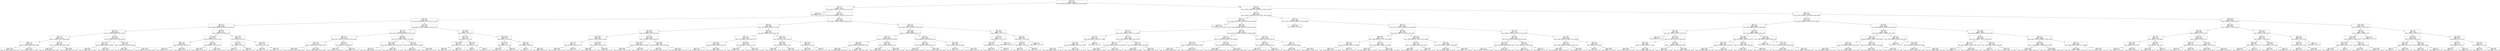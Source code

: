 digraph Tree {
node [shape=box] ;
0 [label="X[5] <= 0.5\ngini = 0.767\nsamples = 11106597\nvalue = [3320346, 5201618, 2024, 5140967, 28589, 1814782, 2060823]"] ;
1 [label="X[8] <= 1.5\ngini = 0.774\nsamples = 1441703\nvalue = [373291, 393360, 833, 779111, 4355, 311745, 417167]"] ;
0 -> 1 [labeldistance=2.5, labelangle=45, headlabel="True"] ;
2 [label="gini = 0.0\nsamples = 136581\nvalue = [215962, 0, 0, 0, 0, 0, 0]"] ;
1 -> 2 ;
3 [label="X[0] <= 0.5\ngini = 0.752\nsamples = 1305122\nvalue = [157329, 393360, 833, 779111, 4355, 311745, 417167]"] ;
1 -> 3 ;
4 [label="X[4] <= 8.5\ngini = 0.763\nsamples = 873273\nvalue = [124738, 189224, 826, 474925, 4123, 255727, 331999]"] ;
3 -> 4 ;
5 [label="X[8] <= 2.5\ngini = 0.756\nsamples = 436106\nvalue = [68446, 98920, 505, 228059, 1672, 87298, 205322]"] ;
4 -> 5 ;
6 [label="X[4] <= 2.5\ngini = 0.708\nsamples = 389454\nvalue = [0, 98920, 0, 228059, 0, 84027, 205322]"] ;
5 -> 6 ;
7 [label="X[4] <= 1.5\ngini = 0.723\nsamples = 111093\nvalue = [0, 29000, 0, 67762, 0, 40632, 38403]"] ;
6 -> 7 ;
8 [label="X[9] <= 2.5\ngini = 0.714\nsamples = 42556\nvalue = [0, 10825, 0, 25861, 0, 10900, 19569]"] ;
7 -> 8 ;
9 [label="gini = 0.705\nsamples = 22089\nvalue = [0, 5182, 0, 13698, 0, 10900, 5126]"] ;
8 -> 9 ;
10 [label="gini = 0.627\nsamples = 20467\nvalue = [0, 5643, 0, 12163, 0, 0, 14443]"] ;
8 -> 10 ;
11 [label="X[3] <= 74.5\ngini = 0.718\nsamples = 68537\nvalue = [0, 18175, 0, 41901, 0, 29732, 18834]"] ;
7 -> 11 ;
12 [label="gini = 0.715\nsamples = 63338\nvalue = [0, 17667, 0, 39863, 0, 26420, 16526]"] ;
11 -> 12 ;
13 [label="gini = 0.689\nsamples = 5199\nvalue = [0, 508, 0, 2038, 0, 3312, 2308]"] ;
11 -> 13 ;
14 [label="X[4] <= 4.5\ngini = 0.689\nsamples = 278361\nvalue = [0, 69920, 0, 160297, 0, 43395, 166919]"] ;
6 -> 14 ;
15 [label="X[3] <= 74.5\ngini = 0.622\nsamples = 64259\nvalue = [0, 18165, 0, 34979, 0, 0, 48684]"] ;
14 -> 15 ;
16 [label="gini = 0.63\nsamples = 59233\nvalue = [0, 17860, 0, 33127, 0, 0, 42942]"] ;
15 -> 16 ;
17 [label="gini = 0.415\nsamples = 5026\nvalue = [0, 305, 0, 1852, 0, 0, 5742]"] ;
15 -> 17 ;
18 [label="X[10] <= 29.5\ngini = 0.701\nsamples = 214102\nvalue = [0, 51755, 0, 125318, 0, 43395, 118235]"] ;
14 -> 18 ;
19 [label="gini = 0.653\nsamples = 31591\nvalue = [0, 3297, 0, 13748, 0, 8542, 24231]"] ;
18 -> 19 ;
20 [label="gini = 0.702\nsamples = 182511\nvalue = [0, 48458, 0, 111570, 0, 34853, 94004]"] ;
18 -> 20 ;
21 [label="X[6] <= 45.5\ngini = 0.14\nsamples = 46652\nvalue = [68446, 0, 505, 0, 1672, 3271, 0]"] ;
5 -> 21 ;
22 [label="X[7] <= 85.5\ngini = 0.137\nsamples = 46078\nvalue = [67745, 0, 475, 0, 1612, 3179, 0]"] ;
21 -> 22 ;
23 [label="X[6] <= 11.5\ngini = 0.295\nsamples = 6940\nvalue = [9203, 0, 428, 0, 381, 1037, 0]"] ;
22 -> 23 ;
24 [label="gini = 0.211\nsamples = 2910\nvalue = [4114, 0, 110, 0, 131, 292, 0]"] ;
23 -> 24 ;
25 [label="gini = 0.351\nsamples = 4030\nvalue = [5089, 0, 318, 0, 250, 745, 0]"] ;
23 -> 25 ;
26 [label="X[6] <= 4.5\ngini = 0.106\nsamples = 39138\nvalue = [58542, 0, 47, 0, 1231, 2142, 0]"] ;
22 -> 26 ;
27 [label="gini = 0.062\nsamples = 7502\nvalue = [11398, 0, 0, 0, 109, 263, 0]"] ;
26 -> 27 ;
28 [label="gini = 0.116\nsamples = 31636\nvalue = [47144, 0, 47, 0, 1122, 1879, 0]"] ;
26 -> 28 ;
29 [label="X[2] <= 133.5\ngini = 0.353\nsamples = 574\nvalue = [701, 0, 30, 0, 60, 92, 0]"] ;
21 -> 29 ;
30 [label="X[8] <= 4.5\ngini = 0.437\nsamples = 381\nvalue = [428, 0, 27, 0, 52, 78, 0]"] ;
29 -> 30 ;
31 [label="gini = 0.55\nsamples = 283\nvalue = [268, 0, 27, 0, 52, 78, 0]"] ;
30 -> 31 ;
32 [label="gini = 0.0\nsamples = 98\nvalue = [160, 0, 0, 0, 0, 0, 0]"] ;
30 -> 32 ;
33 [label="X[3] <= 63.5\ngini = 0.158\nsamples = 193\nvalue = [273, 0, 3, 0, 8, 14, 0]"] ;
29 -> 33 ;
34 [label="gini = 0.062\nsamples = 48\nvalue = [60, 0, 2, 0, 0, 0, 0]"] ;
33 -> 34 ;
35 [label="gini = 0.181\nsamples = 145\nvalue = [213, 0, 1, 0, 8, 14, 0]"] ;
33 -> 35 ;
36 [label="X[1] <= 0.5\ngini = 0.756\nsamples = 437167\nvalue = [56292, 90304, 321, 246866, 2451, 168429, 126677]"] ;
4 -> 36 ;
37 [label="X[9] <= 2.5\ngini = 0.753\nsamples = 433336\nvalue = [50415, 90304, 318, 246866, 2388, 168303, 126677]"] ;
36 -> 37 ;
38 [label="X[8] <= 2.5\ngini = 0.729\nsamples = 336822\nvalue = [32837, 74621, 141, 197131, 2388, 167563, 57667]"] ;
37 -> 38 ;
39 [label="X[3] <= 72.5\ngini = 0.693\nsamples = 313768\nvalue = [0, 74621, 0, 197131, 0, 166567, 57667]"] ;
38 -> 39 ;
40 [label="gini = 0.675\nsamples = 221098\nvalue = [0, 61162, 0, 144705, 0, 120829, 23081]"] ;
39 -> 40 ;
41 [label="gini = 0.709\nsamples = 92670\nvalue = [0, 13459, 0, 52426, 0, 45738, 34586]"] ;
39 -> 41 ;
42 [label="X[8] <= 4.5\ngini = 0.179\nsamples = 23054\nvalue = [32837, 0, 141, 0, 2388, 996, 0]"] ;
38 -> 42 ;
43 [label="gini = 0.432\nsamples = 8153\nvalue = [9350, 0, 141, 0, 2388, 996, 0]"] ;
42 -> 43 ;
44 [label="gini = 0.0\nsamples = 14901\nvalue = [23487, 0, 0, 0, 0, 0, 0]"] ;
42 -> 44 ;
45 [label="X[3] <= 74.5\ngini = 0.667\nsamples = 96514\nvalue = [17578, 15683, 177, 49735, 0, 740, 69010]"] ;
37 -> 45 ;
46 [label="X[10] <= 216.5\ngini = 0.681\nsamples = 78012\nvalue = [13863, 14696, 162, 43716, 0, 624, 50781]"] ;
45 -> 46 ;
47 [label="gini = 0.69\nsamples = 52335\nvalue = [8915, 11459, 138, 29164, 0, 501, 32811]"] ;
46 -> 47 ;
48 [label="gini = 0.659\nsamples = 25677\nvalue = [4948, 3237, 24, 14552, 0, 123, 17970]"] ;
46 -> 48 ;
49 [label="X[8] <= 2.5\ngini = 0.547\nsamples = 18502\nvalue = [3715, 987, 15, 6019, 0, 116, 18229]"] ;
45 -> 49 ;
50 [label="gini = 0.42\nsamples = 16067\nvalue = [0, 987, 0, 6019, 0, 0, 18229]"] ;
49 -> 50 ;
51 [label="gini = 0.066\nsamples = 2435\nvalue = [3715, 0, 15, 0, 0, 116, 0]"] ;
49 -> 51 ;
52 [label="X[7] <= 64.5\ngini = 0.062\nsamples = 3831\nvalue = [5877, 0, 3, 0, 63, 126, 0]"] ;
36 -> 52 ;
53 [label="X[1] <= 103.5\ngini = 0.102\nsamples = 625\nvalue = [935, 0, 0, 0, 9, 44, 0]"] ;
52 -> 53 ;
54 [label="X[10] <= 124.0\ngini = 0.087\nsamples = 618\nvalue = [933, 0, 0, 0, 9, 35, 0]"] ;
53 -> 54 ;
55 [label="gini = 0.061\nsamples = 393\nvalue = [584, 0, 0, 0, 5, 14, 0]"] ;
54 -> 55 ;
56 [label="gini = 0.126\nsamples = 225\nvalue = [349, 0, 0, 0, 4, 21, 0]"] ;
54 -> 56 ;
57 [label="X[9] <= 0.5\ngini = 0.298\nsamples = 7\nvalue = [2, 0, 0, 0, 0, 9, 0]"] ;
53 -> 57 ;
58 [label="gini = 0.0\nsamples = 2\nvalue = [2, 0, 0, 0, 0, 0, 0]"] ;
57 -> 58 ;
59 [label="gini = 0.0\nsamples = 5\nvalue = [0, 0, 0, 0, 0, 9, 0]"] ;
57 -> 59 ;
60 [label="X[2] <= 120.5\ngini = 0.054\nsamples = 3206\nvalue = [4942, 0, 3, 0, 54, 82, 0]"] ;
52 -> 60 ;
61 [label="X[2] <= 119.5\ngini = 0.134\nsamples = 222\nvalue = [339, 0, 0, 0, 5, 21, 0]"] ;
60 -> 61 ;
62 [label="gini = 0.009\nsamples = 139\nvalue = [220, 0, 0, 0, 0, 1, 0]"] ;
61 -> 62 ;
63 [label="gini = 0.297\nsamples = 83\nvalue = [119, 0, 0, 0, 5, 20, 0]"] ;
61 -> 63 ;
64 [label="X[8] <= 2.5\ngini = 0.047\nsamples = 2984\nvalue = [4603, 0, 3, 0, 49, 61, 0]"] ;
60 -> 64 ;
65 [label="gini = 0.0\nsamples = 1\nvalue = [0, 0, 0, 0, 0, 2, 0]"] ;
64 -> 65 ;
66 [label="gini = 0.046\nsamples = 2983\nvalue = [4603, 0, 3, 0, 49, 59, 0]"] ;
64 -> 66 ;
67 [label="X[4] <= 2.5\ngini = 0.687\nsamples = 431849\nvalue = [32591, 204136, 7, 304186, 232, 56018, 85168]"] ;
3 -> 67 ;
68 [label="X[6] <= 9.5\ngini = 0.644\nsamples = 84204\nvalue = [2929, 56734, 0, 53798, 59, 7202, 12655]"] ;
67 -> 68 ;
69 [label="X[3] <= 42.5\ngini = 0.662\nsamples = 21626\nvalue = [872, 9848, 0, 16564, 5, 2509, 4541]"] ;
68 -> 69 ;
70 [label="X[2] <= 128.5\ngini = 0.635\nsamples = 2945\nvalue = [137, 2245, 0, 1691, 0, 225, 426]"] ;
69 -> 70 ;
71 [label="X[0] <= 2.5\ngini = 0.671\nsamples = 1723\nvalue = [83, 1143, 0, 1048, 0, 191, 322]"] ;
70 -> 71 ;
72 [label="gini = 0.668\nsamples = 1703\nvalue = [67, 1140, 0, 1036, 0, 191, 318]"] ;
71 -> 72 ;
73 [label="gini = 0.653\nsamples = 20\nvalue = [16, 3, 0, 12, 0, 0, 4]"] ;
71 -> 73 ;
74 [label="X[10] <= 244.5\ngini = 0.562\nsamples = 1222\nvalue = [54, 1102, 0, 643, 0, 34, 104]"] ;
70 -> 74 ;
75 [label="gini = 0.604\nsamples = 640\nvalue = [27, 464, 0, 404, 0, 19, 72]"] ;
74 -> 75 ;
76 [label="gini = 0.485\nsamples = 582\nvalue = [27, 638, 0, 239, 0, 15, 32]"] ;
74 -> 76 ;
77 [label="X[3] <= 48.5\ngini = 0.656\nsamples = 18681\nvalue = [735, 7603, 0, 14873, 5, 2284, 4115]"] ;
69 -> 77 ;
78 [label="X[10] <= 235.5\ngini = 0.671\nsamples = 4643\nvalue = [146, 1224, 0, 3693, 0, 882, 1468]"] ;
77 -> 78 ;
79 [label="gini = 0.658\nsamples = 3328\nvalue = [94, 547, 0, 2718, 0, 778, 1190]"] ;
78 -> 79 ;
80 [label="gini = 0.655\nsamples = 1315\nvalue = [52, 677, 0, 975, 0, 104, 278]"] ;
78 -> 80 ;
81 [label="X[3] <= 66.5\ngini = 0.645\nsamples = 14038\nvalue = [589, 6379, 0, 11180, 5, 1402, 2647]"] ;
77 -> 81 ;
82 [label="gini = 0.62\nsamples = 3640\nvalue = [192, 2721, 0, 2220, 3, 183, 434]"] ;
81 -> 82 ;
83 [label="gini = 0.63\nsamples = 10398\nvalue = [397, 3658, 0, 8960, 2, 1219, 2213]"] ;
81 -> 83 ;
84 [label="X[0] <= 1.5\ngini = 0.625\nsamples = 62578\nvalue = [2057, 46886, 0, 37234, 54, 4693, 8114]"] ;
68 -> 84 ;
85 [label="X[9] <= 2.5\ngini = 0.653\nsamples = 44787\nvalue = [1358, 25584, 0, 31756, 30, 4639, 7567]"] ;
84 -> 85 ;
86 [label="X[2] <= 120.5\ngini = 0.629\nsamples = 20202\nvalue = [495, 12357, 0, 14299, 30, 4623, 129]"] ;
85 -> 86 ;
87 [label="gini = 0.577\nsamples = 1299\nvalue = [41, 381, 0, 1202, 0, 392, 16]"] ;
86 -> 87 ;
88 [label="gini = 0.627\nsamples = 18903\nvalue = [454, 11976, 0, 13097, 30, 4231, 113]"] ;
86 -> 88 ;
89 [label="X[10] <= 48.5\ngini = 0.648\nsamples = 24585\nvalue = [863, 13227, 0, 17457, 0, 16, 7438]"] ;
85 -> 89 ;
90 [label="gini = 0.626\nsamples = 7946\nvalue = [222, 5351, 0, 5246, 0, 2, 1785]"] ;
89 -> 90 ;
91 [label="gini = 0.65\nsamples = 16639\nvalue = [641, 7876, 0, 12211, 0, 14, 5653]"] ;
89 -> 91 ;
92 [label="X[8] <= 2.5\ngini = 0.386\nsamples = 17791\nvalue = [699, 21302, 0, 5478, 24, 54, 547]"] ;
84 -> 92 ;
93 [label="X[10] <= 68.5\ngini = 0.354\nsamples = 17308\nvalue = [0, 21302, 0, 5478, 0, 45, 547]"] ;
92 -> 93 ;
94 [label="gini = 0.426\nsamples = 8771\nvalue = [0, 9725, 0, 3993, 0, 16, 145]"] ;
93 -> 94 ;
95 [label="gini = 0.251\nsamples = 8537\nvalue = [0, 11577, 0, 1485, 0, 29, 402]"] ;
93 -> 95 ;
96 [label="X[1] <= 55.0\ngini = 0.087\nsamples = 483\nvalue = [699, 0, 0, 0, 24, 9, 0]"] ;
92 -> 96 ;
97 [label="gini = 0.08\nsamples = 480\nvalue = [697, 0, 0, 0, 21, 9, 0]"] ;
96 -> 97 ;
98 [label="gini = 0.48\nsamples = 3\nvalue = [2, 0, 0, 0, 3, 0, 0]"] ;
96 -> 98 ;
99 [label="X[8] <= 2.5\ngini = 0.692\nsamples = 347645\nvalue = [29662, 147402, 7, 250388, 173, 48816, 72513]"] ;
67 -> 99 ;
100 [label="X[10] <= 123.5\ngini = 0.658\nsamples = 328561\nvalue = [0, 147402, 0, 250388, 0, 48521, 72513]"] ;
99 -> 100 ;
101 [label="X[0] <= 1.5\ngini = 0.642\nsamples = 172963\nvalue = [0, 62780, 0, 143239, 0, 27622, 39941]"] ;
100 -> 101 ;
102 [label="X[4] <= 8.5\ngini = 0.635\nsamples = 160405\nvalue = [0, 51358, 0, 136334, 0, 26935, 39116]"] ;
101 -> 102 ;
103 [label="gini = 0.621\nsamples = 68274\nvalue = [0, 20458, 0, 58595, 0, 6044, 22825]"] ;
102 -> 103 ;
104 [label="gini = 0.638\nsamples = 92131\nvalue = [0, 30900, 0, 77739, 0, 20891, 16291]"] ;
102 -> 104 ;
105 [label="X[6] <= 32.5\ngini = 0.544\nsamples = 12558\nvalue = [0, 11422, 0, 6905, 0, 687, 825]"] ;
101 -> 105 ;
106 [label="gini = 0.582\nsamples = 6615\nvalue = [0, 5500, 0, 3926, 0, 503, 595]"] ;
105 -> 106 ;
107 [label="gini = 0.493\nsamples = 5943\nvalue = [0, 5922, 0, 2979, 0, 184, 230]"] ;
105 -> 107 ;
108 [label="X[0] <= 1.5\ngini = 0.665\nsamples = 155598\nvalue = [0, 84622, 0, 107149, 0, 20899, 32572]"] ;
100 -> 108 ;
109 [label="X[9] <= 2.5\ngini = 0.662\nsamples = 136925\nvalue = [0, 64071, 0, 101679, 0, 20055, 30117]"] ;
108 -> 109 ;
110 [label="gini = 0.657\nsamples = 57716\nvalue = [0, 24949, 0, 44083, 0, 15709, 6437]"] ;
109 -> 110 ;
111 [label="gini = 0.651\nsamples = 79209\nvalue = [0, 39122, 0, 57596, 0, 4346, 23680]"] ;
109 -> 111 ;
112 [label="X[2] <= 119.5\ngini = 0.466\nsamples = 18673\nvalue = [0, 20551, 0, 5470, 0, 844, 2455]"] ;
108 -> 112 ;
113 [label="gini = 0.618\nsamples = 1547\nvalue = [0, 1038, 0, 115, 0, 223, 1081]"] ;
112 -> 113 ;
114 [label="gini = 0.429\nsamples = 17126\nvalue = [0, 19513, 0, 5355, 0, 621, 1374]"] ;
112 -> 114 ;
115 [label="X[6] <= 42.5\ngini = 0.031\nsamples = 19084\nvalue = [29662, 0, 7, 0, 173, 295, 0]"] ;
99 -> 115 ;
116 [label="X[8] <= 4.5\ngini = 0.025\nsamples = 17247\nvalue = [26916, 0, 6, 0, 117, 222, 0]"] ;
115 -> 116 ;
117 [label="X[8] <= 3.5\ngini = 0.094\nsamples = 4452\nvalue = [6732, 0, 6, 0, 117, 222, 0]"] ;
116 -> 117 ;
118 [label="gini = 0.091\nsamples = 4444\nvalue = [6732, 0, 0, 0, 115, 218, 0]"] ;
117 -> 118 ;
119 [label="gini = 0.611\nsamples = 8\nvalue = [0, 0, 6, 0, 2, 4, 0]"] ;
117 -> 119 ;
120 [label="gini = 0.0\nsamples = 12795\nvalue = [20184, 0, 0, 0, 0, 0, 0]"] ;
116 -> 120 ;
121 [label="X[8] <= 4.5\ngini = 0.087\nsamples = 1837\nvalue = [2746, 0, 1, 0, 56, 73, 0]"] ;
115 -> 121 ;
122 [label="X[7] <= 177.0\ngini = 0.288\nsamples = 494\nvalue = [660, 0, 1, 0, 56, 73, 0]"] ;
121 -> 122 ;
123 [label="gini = 0.204\nsamples = 427\nvalue = [597, 0, 0, 0, 26, 49, 0]"] ;
122 -> 123 ;
124 [label="gini = 0.609\nsamples = 67\nvalue = [63, 0, 1, 0, 30, 24, 0]"] ;
122 -> 124 ;
125 [label="gini = 0.0\nsamples = 1343\nvalue = [2086, 0, 0, 0, 0, 0, 0]"] ;
121 -> 125 ;
126 [label="X[0] <= 0.5\ngini = 0.761\nsamples = 9664894\nvalue = [2947055, 4808258, 1191, 4361856, 24234, 1503037, 1643656]"] ;
0 -> 126 [labeldistance=2.5, labelangle=-45, headlabel="False"] ;
127 [label="X[9] <= 2.5\ngini = 0.782\nsamples = 5327879\nvalue = [2436692, 1260294, 1168, 2191077, 19365, 1184798, 1334102]"] ;
126 -> 127 ;
128 [label="X[8] <= 1.5\ngini = 0.777\nsamples = 3778439\nvalue = [1694151, 888530, 354, 1646415, 18234, 1085070, 644168]"] ;
127 -> 128 ;
129 [label="gini = 0.0\nsamples = 730492\nvalue = [1155826, 0, 0, 0, 0, 0, 0]"] ;
128 -> 129 ;
130 [label="X[9] <= 0.5\ngini = 0.768\nsamples = 3047947\nvalue = [538325, 888530, 354, 1646415, 18234, 1085070, 644168]"] ;
128 -> 130 ;
131 [label="X[6] <= 1.5\ngini = 0.734\nsamples = 501513\nvalue = [126282, 185201, 58, 275221, 3, 3112, 203318]"] ;
130 -> 131 ;
132 [label="X[1] <= 0.5\ngini = 0.747\nsamples = 163425\nvalue = [55687, 69785, 20, 76137, 0, 617, 56085]"] ;
131 -> 132 ;
133 [label="X[4] <= 9.5\ngini = 0.746\nsamples = 163142\nvalue = [55244, 69785, 20, 76137, 0, 617, 56085]"] ;
132 -> 133 ;
134 [label="gini = 0.729\nsamples = 89914\nvalue = [26944, 48551, 4, 42810, 0, 142, 23871]"] ;
133 -> 134 ;
135 [label="gini = 0.745\nsamples = 73228\nvalue = [28300, 21234, 16, 33327, 0, 475, 32214]"] ;
133 -> 135 ;
136 [label="gini = 0.0\nsamples = 283\nvalue = [443, 0, 0, 0, 0, 0, 0]"] ;
132 -> 136 ;
137 [label="X[3] <= 74.5\ngini = 0.722\nsamples = 338088\nvalue = [70595, 115416, 38, 199084, 3, 2495, 147233]"] ;
131 -> 137 ;
138 [label="X[8] <= 2.5\ngini = 0.72\nsamples = 258473\nvalue = [55310, 92738, 26, 158570, 3, 2042, 100349]"] ;
137 -> 138 ;
139 [label="gini = 0.646\nsamples = 222430\nvalue = [0, 92738, 0, 158570, 0, 0, 100349]"] ;
138 -> 139 ;
140 [label="gini = 0.07\nsamples = 36043\nvalue = [55310, 0, 26, 0, 3, 2042, 0]"] ;
138 -> 140 ;
141 [label="X[8] <= 2.5\ngini = 0.71\nsamples = 79615\nvalue = [15285, 22678, 12, 40514, 0, 453, 46884]"] ;
137 -> 141 ;
142 [label="gini = 0.641\nsamples = 69684\nvalue = [0, 22678, 0, 40514, 0, 0, 46884]"] ;
141 -> 142 ;
143 [label="gini = 0.057\nsamples = 9931\nvalue = [15285, 0, 12, 0, 0, 453, 0]"] ;
141 -> 143 ;
144 [label="X[8] <= 2.5\ngini = 0.759\nsamples = 2546434\nvalue = [412043, 703329, 296, 1371194, 18231, 1081958, 440850]"] ;
130 -> 144 ;
145 [label="X[4] <= 7.5\ngini = 0.711\nsamples = 2268325\nvalue = [0, 703329, 0, 1371194, 0, 1072615, 440850]"] ;
144 -> 145 ;
146 [label="X[10] <= 29.5\ngini = 0.726\nsamples = 1277493\nvalue = [0, 392963, 0, 773774, 0, 459202, 395136]"] ;
145 -> 146 ;
147 [label="gini = 0.723\nsamples = 190079\nvalue = [0, 34795, 0, 101992, 0, 86407, 77199]"] ;
146 -> 147 ;
148 [label="gini = 0.723\nsamples = 1087414\nvalue = [0, 358168, 0, 671782, 0, 372795, 317937]"] ;
146 -> 148 ;
149 [label="X[3] <= 74.5\ngini = 0.661\nsamples = 990832\nvalue = [0, 310366, 0, 597420, 0, 613413, 45714]"] ;
145 -> 149 ;
150 [label="gini = 0.665\nsamples = 848496\nvalue = [0, 284464, 0, 516834, 0, 503599, 37219]"] ;
149 -> 150 ;
151 [label="gini = 0.618\nsamples = 142336\nvalue = [0, 25902, 0, 80586, 0, 109814, 8495]"] ;
149 -> 151 ;
152 [label="X[2] <= 131.5\ngini = 0.121\nsamples = 278109\nvalue = [412043, 0, 296, 0, 18231, 9343, 0]"] ;
144 -> 152 ;
153 [label="X[8] <= 4.5\ngini = 0.099\nsamples = 231694\nvalue = [347616, 0, 227, 0, 12291, 6449, 0]"] ;
152 -> 153 ;
154 [label="gini = 0.322\nsamples = 63711\nvalue = [81959, 0, 227, 0, 12291, 6449, 0]"] ;
153 -> 154 ;
155 [label="gini = 0.0\nsamples = 167983\nvalue = [265657, 0, 0, 0, 0, 0, 0]"] ;
153 -> 155 ;
156 [label="X[4] <= 7.5\ngini = 0.22\nsamples = 46415\nvalue = [64427, 0, 69, 0, 5940, 2894, 0]"] ;
152 -> 156 ;
157 [label="gini = 0.238\nsamples = 27428\nvalue = [37597, 0, 38, 0, 2977, 2690, 0]"] ;
156 -> 157 ;
158 [label="gini = 0.192\nsamples = 18987\nvalue = [26830, 0, 31, 0, 2963, 204, 0]"] ;
156 -> 158 ;
159 [label="X[8] <= 1.5\ngini = 0.755\nsamples = 1549440\nvalue = [742541, 371764, 814, 544662, 1131, 99728, 689934]"] ;
127 -> 159 ;
160 [label="gini = 0.0\nsamples = 298246\nvalue = [471404, 0, 0, 0, 0, 0, 0]"] ;
159 -> 160 ;
161 [label="X[4] <= 4.5\ngini = 0.746\nsamples = 1251194\nvalue = [271137, 371764, 814, 544662, 1131, 99728, 689934]"] ;
159 -> 161 ;
162 [label="X[4] <= 2.5\ngini = 0.696\nsamples = 515773\nvalue = [75074, 198995, 250, 193395, 30, 2414, 345257]"] ;
161 -> 162 ;
163 [label="X[10] <= 95.5\ngini = 0.717\nsamples = 172792\nvalue = [30066, 65690, 137, 76112, 11, 973, 100936]"] ;
162 -> 163 ;
164 [label="X[1] <= 0.5\ngini = 0.718\nsamples = 63841\nvalue = [11283, 21878, 42, 32774, 4, 419, 34844]"] ;
163 -> 164 ;
165 [label="gini = 0.714\nsamples = 63169\nvalue = [10308, 21878, 42, 32774, 0, 354, 34844]"] ;
164 -> 165 ;
166 [label="gini = 0.124\nsamples = 672\nvalue = [975, 0, 0, 0, 4, 65, 0]"] ;
164 -> 166 ;
167 [label="X[6] <= 3.5\ngini = 0.714\nsamples = 108951\nvalue = [18783, 43812, 95, 43338, 7, 554, 66092]"] ;
163 -> 167 ;
168 [label="gini = 0.731\nsamples = 31082\nvalue = [8010, 9699, 39, 14657, 0, 112, 16759]"] ;
167 -> 168 ;
169 [label="gini = 0.702\nsamples = 77869\nvalue = [10773, 34113, 56, 28681, 7, 442, 49333]"] ;
167 -> 169 ;
170 [label="X[10] <= 76.5\ngini = 0.682\nsamples = 342981\nvalue = [45008, 133305, 113, 117283, 19, 1441, 244321]"] ;
162 -> 170 ;
171 [label="X[8] <= 2.5\ngini = 0.719\nsamples = 70178\nvalue = [11677, 29549, 34, 28722, 6, 555, 40162]"] ;
170 -> 171 ;
172 [label="gini = 0.658\nsamples = 62401\nvalue = [0, 29549, 0, 28722, 0, 0, 40162]"] ;
171 -> 172 ;
173 [label="gini = 0.093\nsamples = 7777\nvalue = [11677, 0, 34, 0, 6, 555, 0]"] ;
171 -> 173 ;
174 [label="X[8] <= 2.5\ngini = 0.669\nsamples = 272803\nvalue = [33331, 103756, 79, 88561, 13, 886, 204159]"] ;
170 -> 174 ;
175 [label="gini = 0.616\nsamples = 251051\nvalue = [0, 103756, 0, 88561, 0, 0, 204159]"] ;
174 -> 175 ;
176 [label="gini = 0.056\nsamples = 21752\nvalue = [33331, 0, 79, 0, 13, 886, 0]"] ;
174 -> 176 ;
177 [label="X[4] <= 6.5\ngini = 0.764\nsamples = 735421\nvalue = [196063, 172769, 564, 351267, 1101, 97314, 344677]"] ;
161 -> 177 ;
178 [label="X[8] <= 2.5\ngini = 0.783\nsamples = 236272\nvalue = [51472, 66758, 69, 108266, 1099, 93123, 53341]"] ;
177 -> 178 ;
179 [label="X[6] <= 35.5\ngini = 0.732\nsamples = 202746\nvalue = [0, 66758, 0, 108266, 0, 92666, 53341]"] ;
178 -> 179 ;
180 [label="gini = 0.73\nsamples = 145539\nvalue = [0, 43378, 0, 77967, 0, 69111, 39836]"] ;
179 -> 180 ;
181 [label="gini = 0.733\nsamples = 57207\nvalue = [0, 23380, 0, 30299, 0, 23555, 13505]"] ;
179 -> 181 ;
182 [label="X[8] <= 4.5\ngini = 0.06\nsamples = 33526\nvalue = [51472, 0, 69, 0, 1099, 457, 0]"] ;
178 -> 182 ;
183 [label="gini = 0.177\nsamples = 10750\nvalue = [15390, 0, 69, 0, 1099, 457, 0]"] ;
182 -> 183 ;
184 [label="gini = 0.0\nsamples = 22776\nvalue = [36082, 0, 0, 0, 0, 0, 0]"] ;
182 -> 184 ;
185 [label="X[1] <= 0.5\ngini = 0.718\nsamples = 499149\nvalue = [144591, 106011, 495, 243001, 2, 4191, 291336]"] ;
177 -> 185 ;
186 [label="X[8] <= 2.5\ngini = 0.715\nsamples = 492791\nvalue = [134809, 106011, 495, 242979, 2, 3885, 291327]"] ;
185 -> 186 ;
187 [label="gini = 0.622\nsamples = 405124\nvalue = [0, 106011, 0, 242979, 0, 109, 291327]"] ;
186 -> 187 ;
188 [label="gini = 0.06\nsamples = 87667\nvalue = [134809, 0, 495, 0, 2, 3776, 0]"] ;
186 -> 188 ;
189 [label="X[8] <= 2.5\ngini = 0.065\nsamples = 6358\nvalue = [9782, 0, 0, 22, 0, 306, 9]"] ;
185 -> 189 ;
190 [label="gini = 0.412\nsamples = 22\nvalue = [0, 0, 0, 22, 0, 0, 9]"] ;
189 -> 190 ;
191 [label="gini = 0.059\nsamples = 6336\nvalue = [9782, 0, 0, 0, 0, 306, 0]"] ;
189 -> 191 ;
192 [label="X[8] <= 2.5\ngini = 0.623\nsamples = 4337015\nvalue = [510363, 3547964, 23, 2170779, 4869, 318239, 309554]"] ;
126 -> 192 ;
193 [label="X[2] <= 120.5\ngini = 0.57\nsamples = 4033384\nvalue = [39265, 3547964, 0, 2170779, 0, 313763, 309554]"] ;
192 -> 193 ;
194 [label="X[5] <= 1.5\ngini = 0.622\nsamples = 461024\nvalue = [3656, 339688, 0, 283813, 0, 45809, 56987]"] ;
193 -> 194 ;
195 [label="X[8] <= 1.5\ngini = 0.632\nsamples = 196094\nvalue = [1333, 136222, 0, 124521, 0, 12456, 36315]"] ;
194 -> 195 ;
196 [label="gini = 0.0\nsamples = 843\nvalue = [1333, 0, 0, 0, 0, 0, 0]"] ;
195 -> 196 ;
197 [label="X[7] <= 121.5\ngini = 0.629\nsamples = 195251\nvalue = [0, 136222, 0, 124521, 0, 12456, 36315]"] ;
195 -> 197 ;
198 [label="X[10] <= 87.5\ngini = 0.649\nsamples = 29401\nvalue = [0, 17673, 0, 19867, 0, 2071, 6875]"] ;
197 -> 198 ;
199 [label="gini = 0.625\nsamples = 12819\nvalue = [0, 7207, 0, 9781, 0, 1165, 2052]"] ;
198 -> 199 ;
200 [label="gini = 0.659\nsamples = 16582\nvalue = [0, 10466, 0, 10086, 0, 906, 4823]"] ;
198 -> 200 ;
201 [label="X[6] <= 6.5\ngini = 0.624\nsamples = 165850\nvalue = [0, 118549, 0, 104654, 0, 10385, 29440]"] ;
197 -> 201 ;
202 [label="gini = 0.574\nsamples = 3199\nvalue = [0, 1085, 0, 3029, 0, 573, 349]"] ;
201 -> 202 ;
203 [label="gini = 0.623\nsamples = 162651\nvalue = [0, 117464, 0, 101625, 0, 9812, 29091]"] ;
201 -> 203 ;
204 [label="X[7] <= 113.5\ngini = 0.611\nsamples = 264930\nvalue = [2323, 203466, 0, 159292, 0, 33353, 20672]"] ;
194 -> 204 ;
205 [label="X[10] <= 88.5\ngini = 0.656\nsamples = 29966\nvalue = [435, 18854, 0, 19439, 0, 5333, 3374]"] ;
204 -> 205 ;
206 [label="X[2] <= 118.5\ngini = 0.636\nsamples = 13464\nvalue = [263, 7850, 0, 9876, 0, 2235, 1087]"] ;
205 -> 206 ;
207 [label="gini = 0.623\nsamples = 10964\nvalue = [163, 6788, 0, 8058, 0, 1587, 799]"] ;
206 -> 207 ;
208 [label="gini = 0.677\nsamples = 2500\nvalue = [100, 1062, 0, 1818, 0, 648, 288]"] ;
206 -> 208 ;
209 [label="X[9] <= 2.5\ngini = 0.667\nsamples = 16502\nvalue = [172, 11004, 0, 9563, 0, 3098, 2287]"] ;
205 -> 209 ;
210 [label="gini = 0.639\nsamples = 11397\nvalue = [128, 7871, 0, 6913, 0, 2540, 508]"] ;
209 -> 210 ;
211 [label="gini = 0.695\nsamples = 5105\nvalue = [44, 3133, 0, 2650, 0, 558, 1779]"] ;
209 -> 211 ;
212 [label="X[8] <= 1.5\ngini = 0.604\nsamples = 234964\nvalue = [1888, 184612, 0, 139853, 0, 28020, 17298]"] ;
204 -> 212 ;
213 [label="gini = 0.0\nsamples = 1206\nvalue = [1888, 0, 0, 0, 0, 0, 0]"] ;
212 -> 213 ;
214 [label="X[10] <= 199.5\ngini = 0.6\nsamples = 233758\nvalue = [0, 184612, 0, 139853, 0, 28020, 17298]"] ;
212 -> 214 ;
215 [label="gini = 0.592\nsamples = 197636\nvalue = [0, 159748, 0, 117084, 0, 21956, 13823]"] ;
214 -> 215 ;
216 [label="gini = 0.637\nsamples = 36122\nvalue = [0, 24864, 0, 22769, 0, 6064, 3475]"] ;
214 -> 216 ;
217 [label="X[3] <= 58.5\ngini = 0.562\nsamples = 3572360\nvalue = [35609, 3208276, 0, 1886966, 0, 267954, 252567]"] ;
193 -> 217 ;
218 [label="X[3] <= 45.5\ngini = 0.525\nsamples = 1361482\nvalue = [5440, 1316412, 0, 676949, 0, 75165, 79765]"] ;
217 -> 218 ;
219 [label="X[9] <= 2.5\ngini = 0.532\nsamples = 1006887\nvalue = [2818, 948217, 0, 532601, 0, 55416, 53891]"] ;
218 -> 219 ;
220 [label="X[9] <= 1.5\ngini = 0.529\nsamples = 672387\nvalue = [1464, 632403, 0, 360059, 0, 50934, 18727]"] ;
219 -> 220 ;
221 [label="gini = 0.536\nsamples = 336120\nvalue = [585, 306637, 0, 191066, 0, 25794, 7679]"] ;
220 -> 221 ;
222 [label="gini = 0.521\nsamples = 336267\nvalue = [879, 325766, 0, 168993, 0, 25140, 11048]"] ;
220 -> 222 ;
223 [label="X[0] <= 2.5\ngini = 0.533\nsamples = 334500\nvalue = [1354, 315814, 0, 172542, 0, 4482, 35164]"] ;
219 -> 223 ;
224 [label="gini = 0.523\nsamples = 315923\nvalue = [1209, 307342, 0, 153784, 0, 4255, 33479]"] ;
223 -> 224 ;
225 [label="gini = 0.503\nsamples = 18577\nvalue = [145, 8472, 0, 18758, 0, 227, 1685]"] ;
223 -> 225 ;
226 [label="X[8] <= 1.5\ngini = 0.499\nsamples = 354595\nvalue = [2622, 368195, 0, 144348, 0, 19749, 25874]"] ;
218 -> 226 ;
227 [label="gini = 0.0\nsamples = 1655\nvalue = [2622, 0, 0, 0, 0, 0, 0]"] ;
226 -> 227 ;
228 [label="X[2] <= 130.5\ngini = 0.495\nsamples = 352940\nvalue = [0, 368195, 0, 144348, 0, 19749, 25874]"] ;
226 -> 228 ;
229 [label="gini = 0.523\nsamples = 257563\nvalue = [0, 255251, 0, 115408, 0, 15807, 20834]"] ;
228 -> 229 ;
230 [label="gini = 0.401\nsamples = 95377\nvalue = [0, 112944, 0, 28940, 0, 3942, 5040]"] ;
228 -> 230 ;
231 [label="X[7] <= 106.5\ngini = 0.582\nsamples = 2210878\nvalue = [30169, 1891864, 0, 1210017, 0, 192789, 172802]"] ;
217 -> 231 ;
232 [label="X[0] <= 1.5\ngini = 0.509\nsamples = 306827\nvalue = [4715, 314891, 0, 126737, 0, 20959, 18615]"] ;
231 -> 232 ;
233 [label="X[8] <= 1.5\ngini = 0.571\nsamples = 221885\nvalue = [2809, 199380, 0, 111452, 0, 20041, 17574]"] ;
232 -> 233 ;
234 [label="gini = 0.0\nsamples = 1747\nvalue = [2809, 0, 0, 0, 0, 0, 0]"] ;
233 -> 234 ;
235 [label="gini = 0.564\nsamples = 220138\nvalue = [0, 199380, 0, 111452, 0, 20041, 17574]"] ;
233 -> 235 ;
236 [label="X[8] <= 1.5\ngini = 0.251\nsamples = 84942\nvalue = [1906, 115511, 0, 15285, 0, 918, 1041]"] ;
232 -> 236 ;
237 [label="gini = 0.0\nsamples = 1231\nvalue = [1906, 0, 0, 0, 0, 0, 0]"] ;
236 -> 237 ;
238 [label="gini = 0.23\nsamples = 83711\nvalue = [0, 115511, 0, 15285, 0, 918, 1041]"] ;
236 -> 238 ;
239 [label="X[9] <= 2.5\ngini = 0.591\nsamples = 1904051\nvalue = [25454, 1576973, 0, 1083280, 0, 171830, 154187]"] ;
231 -> 239 ;
240 [label="X[10] <= 18.5\ngini = 0.593\nsamples = 1238096\nvalue = [15564, 1009203, 0, 717499, 0, 156120, 60338]"] ;
239 -> 240 ;
241 [label="gini = 0.542\nsamples = 172568\nvalue = [2187, 167029, 0, 76683, 0, 19656, 7824]"] ;
240 -> 241 ;
242 [label="gini = 0.598\nsamples = 1065528\nvalue = [13377, 842174, 0, 640816, 0, 136464, 52514]"] ;
240 -> 242 ;
243 [label="X[0] <= 2.5\ngini = 0.58\nsamples = 665955\nvalue = [9890, 567770, 0, 365781, 0, 15710, 93849]"] ;
239 -> 243 ;
244 [label="gini = 0.578\nsamples = 639458\nvalue = [8377, 551597, 0, 344334, 0, 15155, 91532]"] ;
243 -> 244 ;
245 [label="gini = 0.587\nsamples = 26497\nvalue = [1513, 16173, 0, 21447, 0, 555, 2317]"] ;
243 -> 245 ;
246 [label="X[10] <= 63.5\ngini = 0.038\nsamples = 303631\nvalue = [471098, 0, 23, 0, 4869, 4476, 0]"] ;
192 -> 246 ;
247 [label="X[10] <= 59.5\ngini = 0.082\nsamples = 88487\nvalue = [133907, 0, 11, 0, 3160, 2781, 0]"] ;
246 -> 247 ;
248 [label="X[7] <= 43.5\ngini = 0.039\nsamples = 83820\nvalue = [129922, 0, 10, 0, 1234, 1395, 0]"] ;
247 -> 248 ;
249 [label="X[3] <= 76.5\ngini = 0.19\nsamples = 6831\nvalue = [9803, 0, 0, 0, 559, 568, 0]"] ;
248 -> 249 ;
250 [label="X[2] <= 129.5\ngini = 0.051\nsamples = 5552\nvalue = [8614, 0, 0, 0, 122, 106, 0]"] ;
249 -> 250 ;
251 [label="gini = 0.141\nsamples = 920\nvalue = [1339, 0, 0, 0, 64, 44, 0]"] ;
250 -> 251 ;
252 [label="gini = 0.032\nsamples = 4632\nvalue = [7275, 0, 0, 0, 58, 62, 0]"] ;
250 -> 252 ;
253 [label="X[8] <= 4.0\ngini = 0.583\nsamples = 1279\nvalue = [1189, 0, 0, 0, 437, 462, 0]"] ;
249 -> 253 ;
254 [label="gini = 0.651\nsamples = 985\nvalue = [696, 0, 0, 0, 437, 462, 0]"] ;
253 -> 254 ;
255 [label="gini = 0.0\nsamples = 294\nvalue = [493, 0, 0, 0, 0, 0, 0]"] ;
253 -> 255 ;
256 [label="X[2] <= 127.5\ngini = 0.025\nsamples = 76989\nvalue = [120119, 0, 10, 0, 675, 827, 0]"] ;
248 -> 256 ;
257 [label="X[9] <= 1.5\ngini = 0.255\nsamples = 406\nvalue = [537, 0, 0, 0, 57, 33, 0]"] ;
256 -> 257 ;
258 [label="gini = 0.429\nsamples = 60\nvalue = [64, 0, 0, 0, 29, 0, 0]"] ;
257 -> 258 ;
259 [label="gini = 0.209\nsamples = 346\nvalue = [473, 0, 0, 0, 28, 33, 0]"] ;
257 -> 259 ;
260 [label="X[9] <= 2.5\ngini = 0.023\nsamples = 76583\nvalue = [119582, 0, 10, 0, 618, 794, 0]"] ;
256 -> 260 ;
261 [label="gini = 0.026\nsamples = 40354\nvalue = [62941, 0, 10, 0, 523, 306, 0]"] ;
260 -> 261 ;
262 [label="gini = 0.02\nsamples = 36229\nvalue = [56641, 0, 0, 0, 95, 488, 0]"] ;
260 -> 262 ;
263 [label="X[7] <= 171.5\ngini = 0.596\nsamples = 4667\nvalue = [3985, 0, 1, 0, 1926, 1386, 0]"] ;
247 -> 263 ;
264 [label="X[0] <= 1.5\ngini = 0.642\nsamples = 2655\nvalue = [1894, 0, 1, 0, 1248, 1007, 0]"] ;
263 -> 264 ;
265 [label="X[8] <= 4.5\ngini = 0.309\nsamples = 813\nvalue = [1046, 0, 1, 0, 131, 95, 0]"] ;
264 -> 265 ;
266 [label="gini = 0.624\nsamples = 288\nvalue = [225, 0, 1, 0, 131, 95, 0]"] ;
265 -> 266 ;
267 [label="gini = 0.0\nsamples = 525\nvalue = [821, 0, 0, 0, 0, 0, 0]"] ;
265 -> 267 ;
268 [label="X[8] <= 4.0\ngini = 0.662\nsamples = 1842\nvalue = [848, 0, 0, 0, 1117, 912, 0]"] ;
264 -> 268 ;
269 [label="gini = 0.59\nsamples = 1459\nvalue = [258, 0, 0, 0, 1117, 912, 0]"] ;
268 -> 269 ;
270 [label="gini = 0.0\nsamples = 383\nvalue = [590, 0, 0, 0, 0, 0, 0]"] ;
268 -> 270 ;
271 [label="X[8] <= 4.0\ngini = 0.498\nsamples = 2012\nvalue = [2091, 0, 0, 0, 678, 379, 0]"] ;
263 -> 271 ;
272 [label="X[0] <= 1.5\ngini = 0.589\nsamples = 787\nvalue = [191, 0, 0, 0, 678, 379, 0]"] ;
271 -> 272 ;
273 [label="gini = 0.643\nsamples = 119\nvalue = [82, 0, 0, 0, 65, 41, 0]"] ;
272 -> 273 ;
274 [label="gini = 0.553\nsamples = 668\nvalue = [109, 0, 0, 0, 613, 338, 0]"] ;
272 -> 274 ;
275 [label="gini = 0.0\nsamples = 1225\nvalue = [1900, 0, 0, 0, 0, 0, 0]"] ;
271 -> 275 ;
276 [label="X[10] <= 249.5\ngini = 0.02\nsamples = 215144\nvalue = [337191, 0, 12, 0, 1709, 1695, 0]"] ;
246 -> 276 ;
277 [label="X[8] <= 4.5\ngini = 0.013\nsamples = 200890\nvalue = [315869, 0, 12, 0, 860, 1259, 0]"] ;
276 -> 277 ;
278 [label="X[7] <= 134.5\ngini = 0.108\nsamples = 23815\nvalue = [35636, 0, 12, 0, 860, 1259, 0]"] ;
277 -> 278 ;
279 [label="X[0] <= 162.5\ngini = 0.09\nsamples = 15566\nvalue = [23514, 0, 3, 0, 421, 722, 0]"] ;
278 -> 279 ;
280 [label="gini = 0.089\nsamples = 15565\nvalue = [23514, 0, 3, 0, 417, 722, 0]"] ;
279 -> 280 ;
281 [label="gini = 0.0\nsamples = 1\nvalue = [0, 0, 0, 0, 4, 0, 0]"] ;
279 -> 281 ;
282 [label="X[4] <= 5.5\ngini = 0.142\nsamples = 8249\nvalue = [12122, 0, 9, 0, 439, 537, 0]"] ;
278 -> 282 ;
283 [label="gini = 0.198\nsamples = 2997\nvalue = [4274, 0, 1, 0, 212, 302, 0]"] ;
282 -> 283 ;
284 [label="gini = 0.108\nsamples = 5252\nvalue = [7848, 0, 8, 0, 227, 235, 0]"] ;
282 -> 284 ;
285 [label="gini = 0.0\nsamples = 177075\nvalue = [280233, 0, 0, 0, 0, 0, 0]"] ;
277 -> 285 ;
286 [label="X[0] <= 1.5\ngini = 0.109\nsamples = 14254\nvalue = [21322, 0, 0, 0, 849, 436, 0]"] ;
276 -> 286 ;
287 [label="X[2] <= 137.5\ngini = 0.163\nsamples = 8803\nvalue = [12731, 0, 0, 0, 824, 396, 0]"] ;
286 -> 287 ;
288 [label="X[6] <= 20.5\ngini = 0.019\nsamples = 3317\nvalue = [5245, 0, 0, 0, 22, 28, 0]"] ;
287 -> 288 ;
289 [label="gini = 0.0\nsamples = 1\nvalue = [0, 0, 0, 0, 0, 3, 0]"] ;
288 -> 289 ;
290 [label="gini = 0.018\nsamples = 3316\nvalue = [5245, 0, 0, 0, 22, 25, 0]"] ;
288 -> 290 ;
291 [label="X[8] <= 4.5\ngini = 0.242\nsamples = 5486\nvalue = [7486, 0, 0, 0, 802, 368, 0]"] ;
287 -> 291 ;
292 [label="gini = 0.633\nsamples = 1237\nvalue = [842, 0, 0, 0, 802, 368, 0]"] ;
291 -> 292 ;
293 [label="gini = 0.0\nsamples = 4249\nvalue = [6644, 0, 0, 0, 0, 0, 0]"] ;
291 -> 293 ;
294 [label="X[10] <= 251.5\ngini = 0.015\nsamples = 5451\nvalue = [8591, 0, 0, 0, 25, 40, 0]"] ;
286 -> 294 ;
295 [label="X[8] <= 4.5\ngini = 0.011\nsamples = 4770\nvalue = [7546, 0, 0, 0, 13, 27, 0]"] ;
294 -> 295 ;
296 [label="gini = 0.08\nsamples = 612\nvalue = [928, 0, 0, 0, 13, 27, 0]"] ;
295 -> 296 ;
297 [label="gini = 0.0\nsamples = 4158\nvalue = [6618, 0, 0, 0, 0, 0, 0]"] ;
295 -> 297 ;
298 [label="X[4] <= 6.5\ngini = 0.046\nsamples = 681\nvalue = [1045, 0, 0, 0, 12, 13, 0]"] ;
294 -> 298 ;
299 [label="gini = 0.075\nsamples = 286\nvalue = [450, 0, 0, 0, 11, 7, 0]"] ;
298 -> 299 ;
300 [label="gini = 0.023\nsamples = 395\nvalue = [595, 0, 0, 0, 1, 6, 0]"] ;
298 -> 300 ;
}